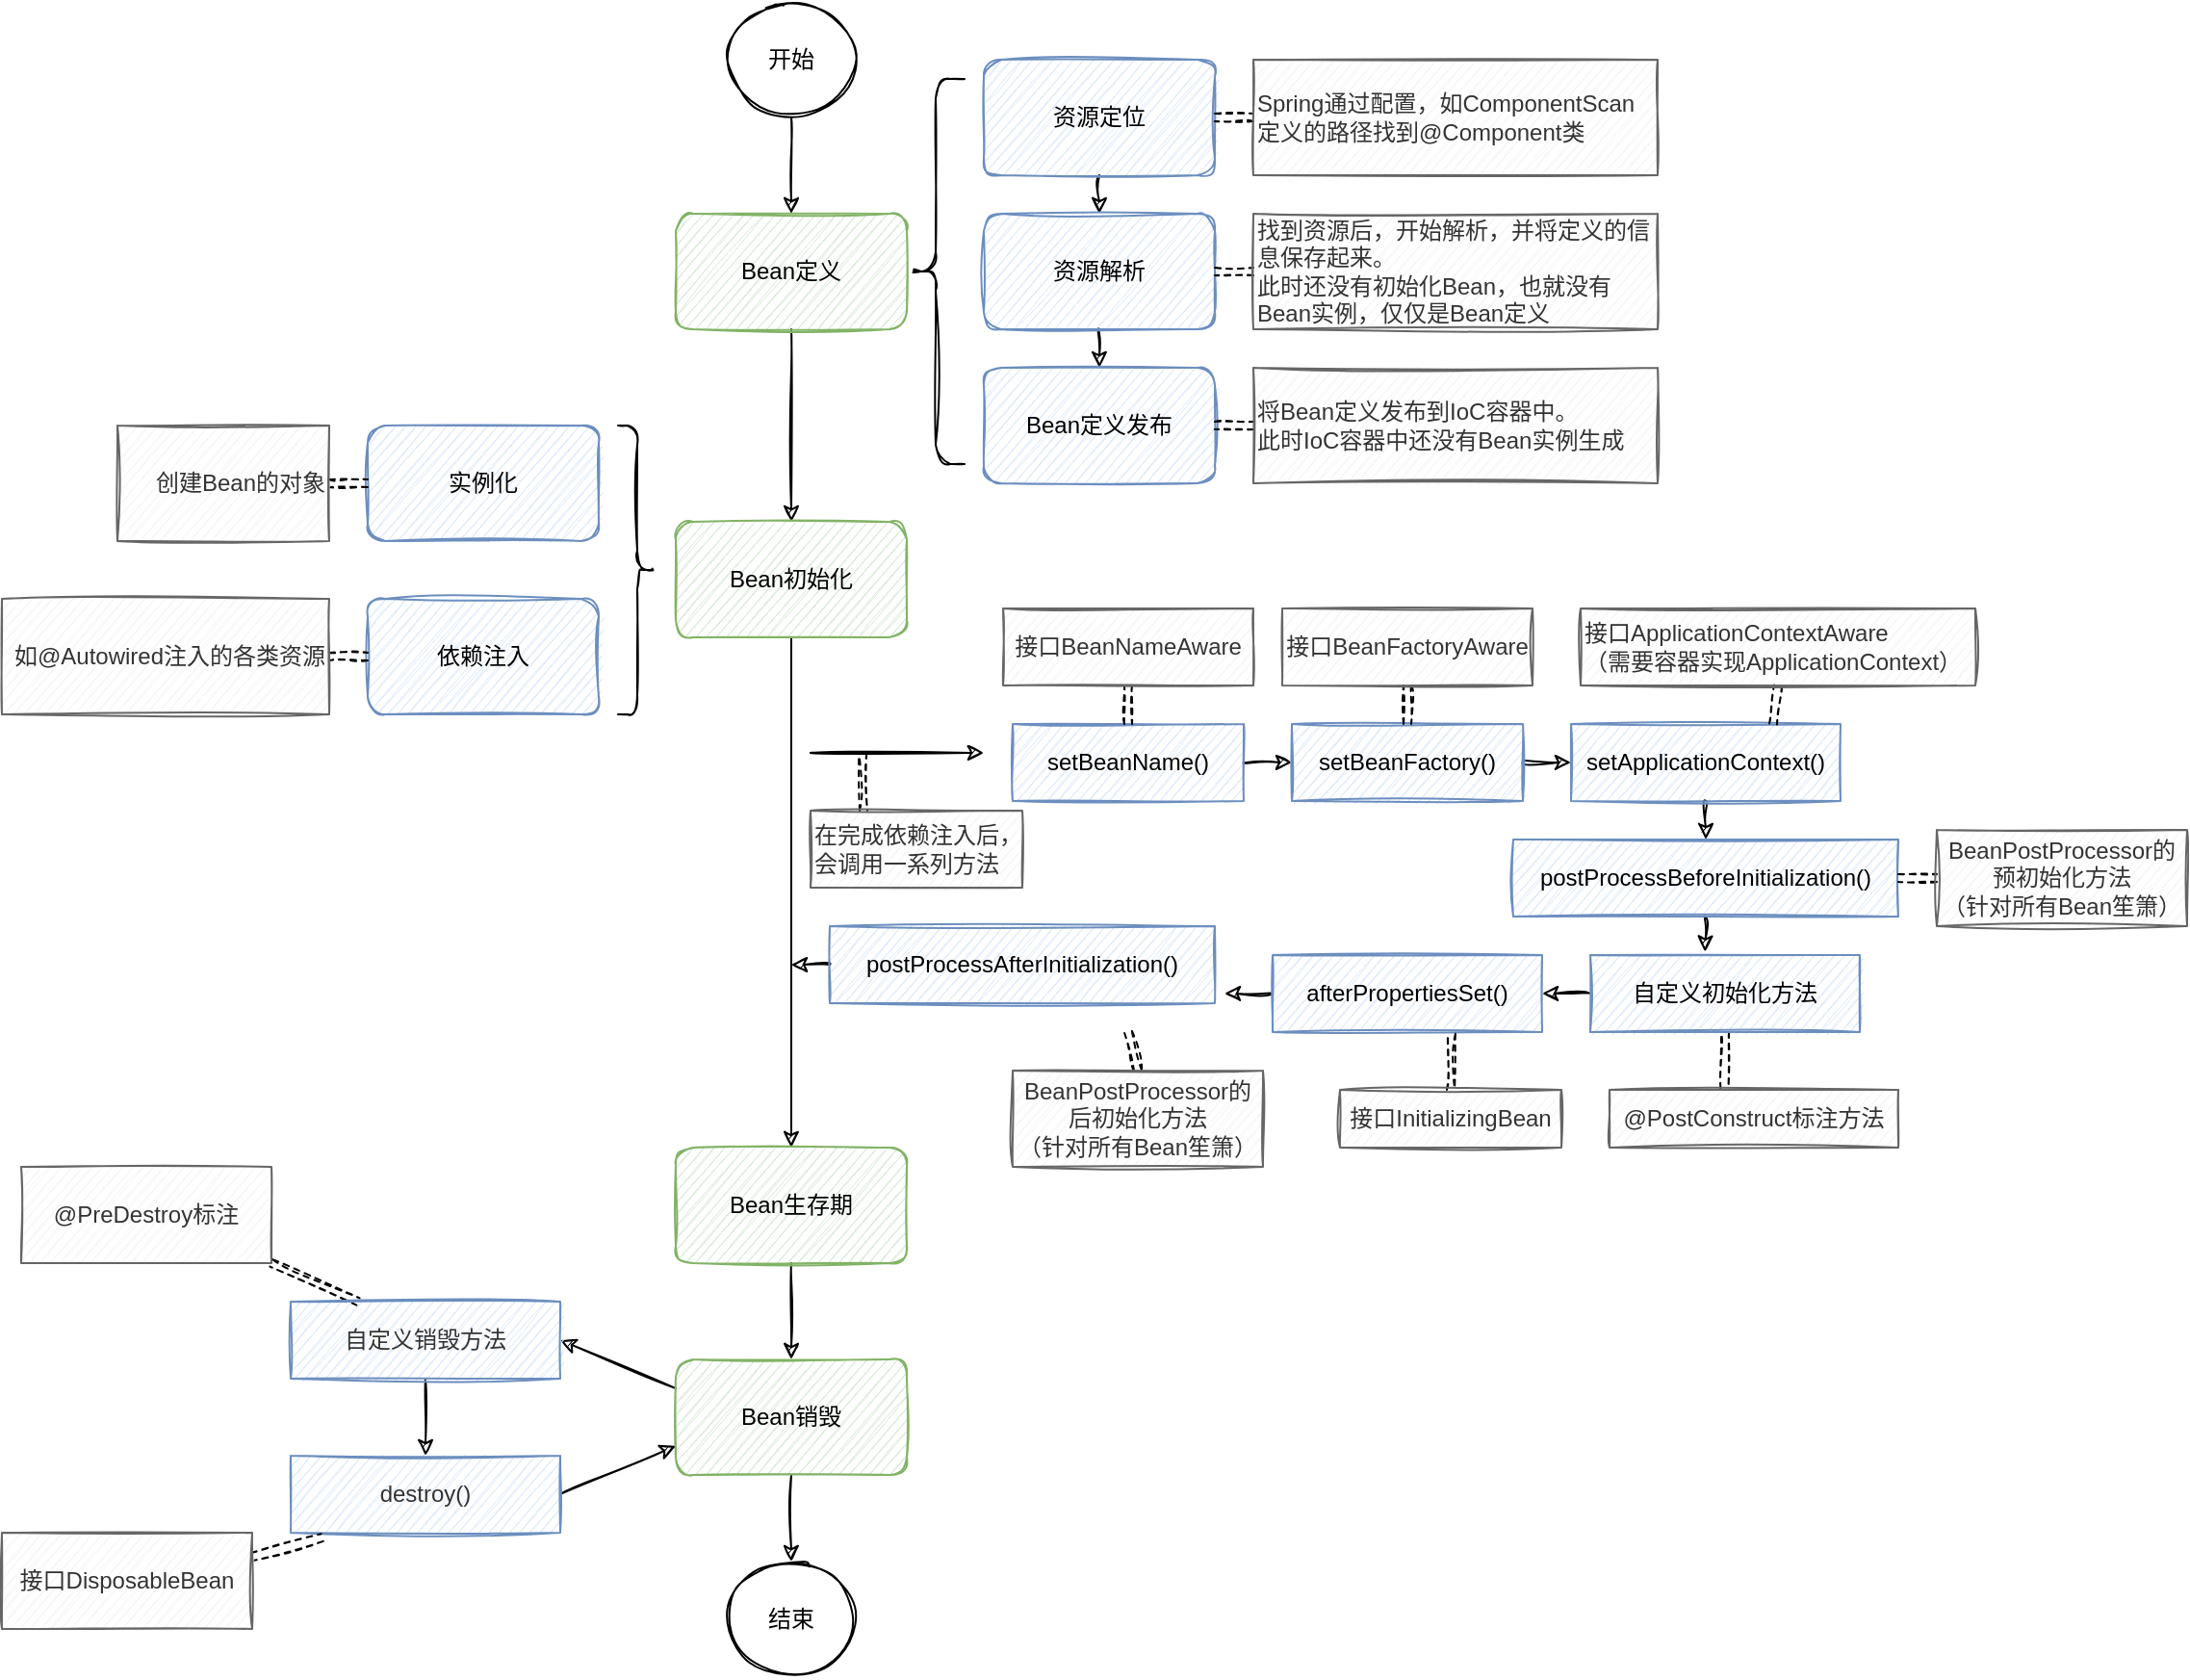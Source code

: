 <mxfile version="16.1.4" type="github">
  <diagram id="LGCer4zTPvA7bBAQgkGl" name="Page-1">
    <mxGraphModel dx="2012" dy="1804" grid="1" gridSize="10" guides="1" tooltips="1" connect="1" arrows="1" fold="1" page="1" pageScale="1" pageWidth="827" pageHeight="1169" math="0" shadow="0">
      <root>
        <mxCell id="0" />
        <mxCell id="1" parent="0" />
        <mxCell id="LGfNkO6MMqkLTUkeUoJ4-10" style="edgeStyle=orthogonalEdgeStyle;rounded=0;sketch=1;orthogonalLoop=1;jettySize=auto;html=1;exitX=0.5;exitY=1;exitDx=0;exitDy=0;entryX=0.5;entryY=0;entryDx=0;entryDy=0;" edge="1" parent="1" source="LGfNkO6MMqkLTUkeUoJ4-6" target="LGfNkO6MMqkLTUkeUoJ4-7">
          <mxGeometry relative="1" as="geometry" />
        </mxCell>
        <mxCell id="LGfNkO6MMqkLTUkeUoJ4-6" value="Bean定义" style="rounded=1;whiteSpace=wrap;html=1;sketch=1;fillColor=#d5e8d4;strokeColor=#82b366;" vertex="1" parent="1">
          <mxGeometry x="260" y="100" width="120" height="60" as="geometry" />
        </mxCell>
        <mxCell id="LGfNkO6MMqkLTUkeUoJ4-11" style="edgeStyle=orthogonalEdgeStyle;rounded=0;sketch=1;orthogonalLoop=1;jettySize=auto;html=1;exitX=0.5;exitY=1;exitDx=0;exitDy=0;entryX=0.5;entryY=0;entryDx=0;entryDy=0;" edge="1" parent="1" source="LGfNkO6MMqkLTUkeUoJ4-7" target="LGfNkO6MMqkLTUkeUoJ4-8">
          <mxGeometry relative="1" as="geometry" />
        </mxCell>
        <mxCell id="LGfNkO6MMqkLTUkeUoJ4-7" value="Bean初始化" style="rounded=1;whiteSpace=wrap;html=1;sketch=1;fillColor=#d5e8d4;strokeColor=#82b366;" vertex="1" parent="1">
          <mxGeometry x="260" y="260" width="120" height="60" as="geometry" />
        </mxCell>
        <mxCell id="LGfNkO6MMqkLTUkeUoJ4-12" style="edgeStyle=orthogonalEdgeStyle;rounded=0;sketch=1;orthogonalLoop=1;jettySize=auto;html=1;exitX=0.5;exitY=1;exitDx=0;exitDy=0;entryX=0.5;entryY=0;entryDx=0;entryDy=0;" edge="1" parent="1" source="LGfNkO6MMqkLTUkeUoJ4-8" target="LGfNkO6MMqkLTUkeUoJ4-9">
          <mxGeometry relative="1" as="geometry" />
        </mxCell>
        <mxCell id="LGfNkO6MMqkLTUkeUoJ4-8" value="Bean生存期" style="rounded=1;whiteSpace=wrap;html=1;sketch=1;fillColor=#d5e8d4;strokeColor=#82b366;" vertex="1" parent="1">
          <mxGeometry x="260" y="585" width="120" height="60" as="geometry" />
        </mxCell>
        <mxCell id="LGfNkO6MMqkLTUkeUoJ4-80" style="edgeStyle=none;rounded=0;sketch=1;orthogonalLoop=1;jettySize=auto;html=1;exitX=0;exitY=0.25;exitDx=0;exitDy=0;entryX=1;entryY=0.5;entryDx=0;entryDy=0;elbow=vertical;" edge="1" parent="1" source="LGfNkO6MMqkLTUkeUoJ4-9" target="LGfNkO6MMqkLTUkeUoJ4-78">
          <mxGeometry relative="1" as="geometry" />
        </mxCell>
        <mxCell id="LGfNkO6MMqkLTUkeUoJ4-89" style="edgeStyle=none;rounded=0;sketch=1;orthogonalLoop=1;jettySize=auto;html=1;exitX=0.5;exitY=1;exitDx=0;exitDy=0;entryX=0.5;entryY=0;entryDx=0;entryDy=0;elbow=vertical;" edge="1" parent="1" source="LGfNkO6MMqkLTUkeUoJ4-9" target="LGfNkO6MMqkLTUkeUoJ4-88">
          <mxGeometry relative="1" as="geometry" />
        </mxCell>
        <mxCell id="LGfNkO6MMqkLTUkeUoJ4-9" value="Bean销毁" style="rounded=1;whiteSpace=wrap;html=1;sketch=1;fillColor=#d5e8d4;strokeColor=#82b366;" vertex="1" parent="1">
          <mxGeometry x="260" y="695" width="120" height="60" as="geometry" />
        </mxCell>
        <mxCell id="LGfNkO6MMqkLTUkeUoJ4-21" style="edgeStyle=orthogonalEdgeStyle;curved=1;rounded=0;sketch=1;orthogonalLoop=1;jettySize=auto;html=1;exitX=0.5;exitY=1;exitDx=0;exitDy=0;entryX=0.5;entryY=0;entryDx=0;entryDy=0;" edge="1" parent="1" source="LGfNkO6MMqkLTUkeUoJ4-13" target="LGfNkO6MMqkLTUkeUoJ4-14">
          <mxGeometry relative="1" as="geometry" />
        </mxCell>
        <mxCell id="LGfNkO6MMqkLTUkeUoJ4-13" value="资源定位" style="rounded=1;whiteSpace=wrap;html=1;sketch=1;fillColor=#dae8fc;strokeColor=#6c8ebf;" vertex="1" parent="1">
          <mxGeometry x="420" y="20" width="120" height="60" as="geometry" />
        </mxCell>
        <mxCell id="LGfNkO6MMqkLTUkeUoJ4-22" style="edgeStyle=orthogonalEdgeStyle;curved=1;rounded=0;sketch=1;orthogonalLoop=1;jettySize=auto;html=1;exitX=0.5;exitY=1;exitDx=0;exitDy=0;entryX=0.5;entryY=0;entryDx=0;entryDy=0;" edge="1" parent="1" source="LGfNkO6MMqkLTUkeUoJ4-14" target="LGfNkO6MMqkLTUkeUoJ4-15">
          <mxGeometry relative="1" as="geometry" />
        </mxCell>
        <mxCell id="LGfNkO6MMqkLTUkeUoJ4-14" value="资源解析" style="rounded=1;whiteSpace=wrap;html=1;sketch=1;fillColor=#dae8fc;strokeColor=#6c8ebf;" vertex="1" parent="1">
          <mxGeometry x="420" y="100" width="120" height="60" as="geometry" />
        </mxCell>
        <mxCell id="LGfNkO6MMqkLTUkeUoJ4-15" value="Bean定义发布" style="rounded=1;whiteSpace=wrap;html=1;sketch=1;fillColor=#dae8fc;strokeColor=#6c8ebf;" vertex="1" parent="1">
          <mxGeometry x="420" y="180" width="120" height="60" as="geometry" />
        </mxCell>
        <mxCell id="LGfNkO6MMqkLTUkeUoJ4-27" style="edgeStyle=orthogonalEdgeStyle;curved=1;rounded=0;sketch=1;orthogonalLoop=1;jettySize=auto;html=1;exitX=0;exitY=0.5;exitDx=0;exitDy=0;entryX=1;entryY=0.5;entryDx=0;entryDy=0;dashed=1;shape=link;" edge="1" parent="1" source="LGfNkO6MMqkLTUkeUoJ4-17" target="LGfNkO6MMqkLTUkeUoJ4-13">
          <mxGeometry relative="1" as="geometry" />
        </mxCell>
        <mxCell id="LGfNkO6MMqkLTUkeUoJ4-17" value="Spring通过配置，如ComponentScan定义的路径找到@Component类" style="text;html=1;strokeColor=#666666;fillColor=#f5f5f5;align=left;verticalAlign=middle;whiteSpace=wrap;rounded=0;sketch=1;fontColor=#333333;" vertex="1" parent="1">
          <mxGeometry x="560" y="20" width="210" height="60" as="geometry" />
        </mxCell>
        <mxCell id="LGfNkO6MMqkLTUkeUoJ4-24" value="" style="shape=curlyBracket;whiteSpace=wrap;html=1;rounded=1;sketch=1;" vertex="1" parent="1">
          <mxGeometry x="380" y="30" width="30" height="200" as="geometry" />
        </mxCell>
        <mxCell id="LGfNkO6MMqkLTUkeUoJ4-29" style="edgeStyle=orthogonalEdgeStyle;curved=1;rounded=0;sketch=1;orthogonalLoop=1;jettySize=auto;html=1;exitX=0;exitY=0.5;exitDx=0;exitDy=0;entryX=1;entryY=0.5;entryDx=0;entryDy=0;shape=link;dashed=1;" edge="1" parent="1" source="LGfNkO6MMqkLTUkeUoJ4-28" target="LGfNkO6MMqkLTUkeUoJ4-14">
          <mxGeometry relative="1" as="geometry" />
        </mxCell>
        <mxCell id="LGfNkO6MMqkLTUkeUoJ4-28" value="找到资源后，开始解析，并将定义的信息保存起来。&lt;br&gt;此时还没有初始化Bean，也就没有Bean实例，仅仅是Bean定义" style="text;html=1;align=left;verticalAlign=middle;whiteSpace=wrap;rounded=0;sketch=1;fillColor=#f5f5f5;fontColor=#333333;strokeColor=#666666;" vertex="1" parent="1">
          <mxGeometry x="560" y="100" width="210" height="60" as="geometry" />
        </mxCell>
        <mxCell id="LGfNkO6MMqkLTUkeUoJ4-31" style="edgeStyle=orthogonalEdgeStyle;curved=1;rounded=0;sketch=1;orthogonalLoop=1;jettySize=auto;html=1;exitX=0;exitY=0.5;exitDx=0;exitDy=0;entryX=1;entryY=0.5;entryDx=0;entryDy=0;shape=link;dashed=1;" edge="1" parent="1" source="LGfNkO6MMqkLTUkeUoJ4-30" target="LGfNkO6MMqkLTUkeUoJ4-15">
          <mxGeometry relative="1" as="geometry" />
        </mxCell>
        <mxCell id="LGfNkO6MMqkLTUkeUoJ4-30" value="将Bean定义发布到IoC容器中。&lt;br&gt;此时IoC容器中还没有Bean实例生成" style="text;html=1;align=left;verticalAlign=middle;whiteSpace=wrap;rounded=0;sketch=1;fillColor=#f5f5f5;fontColor=#333333;strokeColor=#666666;" vertex="1" parent="1">
          <mxGeometry x="560" y="180" width="210" height="60" as="geometry" />
        </mxCell>
        <mxCell id="LGfNkO6MMqkLTUkeUoJ4-32" value="实例化" style="rounded=1;whiteSpace=wrap;html=1;sketch=1;fillColor=#dae8fc;strokeColor=#6c8ebf;" vertex="1" parent="1">
          <mxGeometry x="100" y="210" width="120" height="60" as="geometry" />
        </mxCell>
        <mxCell id="LGfNkO6MMqkLTUkeUoJ4-33" value="依赖注入" style="rounded=1;whiteSpace=wrap;html=1;sketch=1;fillColor=#dae8fc;strokeColor=#6c8ebf;" vertex="1" parent="1">
          <mxGeometry x="100" y="300" width="120" height="60" as="geometry" />
        </mxCell>
        <mxCell id="LGfNkO6MMqkLTUkeUoJ4-34" value="" style="shape=curlyBracket;whiteSpace=wrap;html=1;rounded=1;flipH=1;sketch=1;" vertex="1" parent="1">
          <mxGeometry x="230" y="210" width="20" height="150" as="geometry" />
        </mxCell>
        <mxCell id="LGfNkO6MMqkLTUkeUoJ4-37" style="edgeStyle=orthogonalEdgeStyle;curved=1;rounded=0;sketch=1;orthogonalLoop=1;jettySize=auto;html=1;exitX=1;exitY=0.5;exitDx=0;exitDy=0;entryX=0;entryY=0.5;entryDx=0;entryDy=0;shape=link;dashed=1;" edge="1" parent="1" source="LGfNkO6MMqkLTUkeUoJ4-35" target="LGfNkO6MMqkLTUkeUoJ4-32">
          <mxGeometry relative="1" as="geometry" />
        </mxCell>
        <mxCell id="LGfNkO6MMqkLTUkeUoJ4-35" value="创建Bean的对象" style="text;html=1;strokeColor=#666666;fillColor=#f5f5f5;align=right;verticalAlign=middle;whiteSpace=wrap;rounded=0;sketch=1;fontColor=#333333;" vertex="1" parent="1">
          <mxGeometry x="-30" y="210" width="110" height="60" as="geometry" />
        </mxCell>
        <mxCell id="LGfNkO6MMqkLTUkeUoJ4-38" style="edgeStyle=orthogonalEdgeStyle;curved=1;rounded=0;sketch=1;orthogonalLoop=1;jettySize=auto;html=1;exitX=1;exitY=0.5;exitDx=0;exitDy=0;entryX=0;entryY=0.5;entryDx=0;entryDy=0;shape=link;dashed=1;" edge="1" parent="1" source="LGfNkO6MMqkLTUkeUoJ4-36" target="LGfNkO6MMqkLTUkeUoJ4-33">
          <mxGeometry relative="1" as="geometry" />
        </mxCell>
        <mxCell id="LGfNkO6MMqkLTUkeUoJ4-36" value="如@Autowired注入的各类资源" style="text;html=1;strokeColor=#666666;fillColor=#f5f5f5;align=right;verticalAlign=middle;whiteSpace=wrap;rounded=0;sketch=1;fontColor=#333333;" vertex="1" parent="1">
          <mxGeometry x="-90" y="300" width="170" height="60" as="geometry" />
        </mxCell>
        <mxCell id="LGfNkO6MMqkLTUkeUoJ4-59" style="edgeStyle=orthogonalEdgeStyle;shape=link;curved=1;rounded=0;sketch=1;orthogonalLoop=1;jettySize=auto;html=1;exitX=0.25;exitY=0;exitDx=0;exitDy=0;dashed=1;" edge="1" parent="1" source="LGfNkO6MMqkLTUkeUoJ4-42">
          <mxGeometry relative="1" as="geometry">
            <mxPoint x="357.167" y="380" as="targetPoint" />
          </mxGeometry>
        </mxCell>
        <mxCell id="LGfNkO6MMqkLTUkeUoJ4-42" value="&lt;div&gt;&lt;span&gt;在完成依赖注入后，会调用一系列方法&lt;/span&gt;&lt;/div&gt;" style="text;html=1;strokeColor=#666666;fillColor=#f5f5f5;align=left;verticalAlign=middle;whiteSpace=wrap;rounded=0;sketch=1;fontColor=#333333;" vertex="1" parent="1">
          <mxGeometry x="330" y="410" width="110" height="40" as="geometry" />
        </mxCell>
        <mxCell id="LGfNkO6MMqkLTUkeUoJ4-51" style="edgeStyle=orthogonalEdgeStyle;curved=1;rounded=0;sketch=1;orthogonalLoop=1;jettySize=auto;html=1;exitX=1;exitY=0.5;exitDx=0;exitDy=0;entryX=0;entryY=0.5;entryDx=0;entryDy=0;" edge="1" parent="1" source="LGfNkO6MMqkLTUkeUoJ4-43" target="LGfNkO6MMqkLTUkeUoJ4-44">
          <mxGeometry relative="1" as="geometry" />
        </mxCell>
        <mxCell id="LGfNkO6MMqkLTUkeUoJ4-43" value="setBeanName()" style="rounded=0;whiteSpace=wrap;html=1;sketch=1;fillColor=#dae8fc;strokeColor=#6c8ebf;" vertex="1" parent="1">
          <mxGeometry x="435" y="365" width="120" height="40" as="geometry" />
        </mxCell>
        <mxCell id="LGfNkO6MMqkLTUkeUoJ4-52" style="edgeStyle=orthogonalEdgeStyle;curved=1;rounded=0;sketch=1;orthogonalLoop=1;jettySize=auto;html=1;exitX=1;exitY=0.5;exitDx=0;exitDy=0;entryX=0;entryY=0.5;entryDx=0;entryDy=0;" edge="1" parent="1" source="LGfNkO6MMqkLTUkeUoJ4-44" target="LGfNkO6MMqkLTUkeUoJ4-45">
          <mxGeometry relative="1" as="geometry" />
        </mxCell>
        <mxCell id="LGfNkO6MMqkLTUkeUoJ4-44" value="setBeanFactory()" style="rounded=0;whiteSpace=wrap;html=1;sketch=1;fillColor=#dae8fc;strokeColor=#6c8ebf;" vertex="1" parent="1">
          <mxGeometry x="580" y="365" width="120" height="40" as="geometry" />
        </mxCell>
        <mxCell id="LGfNkO6MMqkLTUkeUoJ4-53" style="edgeStyle=orthogonalEdgeStyle;curved=1;rounded=0;sketch=1;orthogonalLoop=1;jettySize=auto;html=1;exitX=0.5;exitY=1;exitDx=0;exitDy=0;entryX=0.5;entryY=0;entryDx=0;entryDy=0;" edge="1" parent="1" source="LGfNkO6MMqkLTUkeUoJ4-45" target="LGfNkO6MMqkLTUkeUoJ4-46">
          <mxGeometry relative="1" as="geometry" />
        </mxCell>
        <mxCell id="LGfNkO6MMqkLTUkeUoJ4-45" value="setApplicationContext()" style="rounded=0;whiteSpace=wrap;html=1;sketch=1;fillColor=#dae8fc;strokeColor=#6c8ebf;" vertex="1" parent="1">
          <mxGeometry x="725" y="365" width="140" height="40" as="geometry" />
        </mxCell>
        <mxCell id="LGfNkO6MMqkLTUkeUoJ4-54" style="edgeStyle=orthogonalEdgeStyle;curved=1;rounded=0;sketch=1;orthogonalLoop=1;jettySize=auto;html=1;exitX=0.5;exitY=1;exitDx=0;exitDy=0;entryX=0.426;entryY=-0.042;entryDx=0;entryDy=0;entryPerimeter=0;" edge="1" parent="1" source="LGfNkO6MMqkLTUkeUoJ4-46" target="LGfNkO6MMqkLTUkeUoJ4-47">
          <mxGeometry relative="1" as="geometry" />
        </mxCell>
        <mxCell id="LGfNkO6MMqkLTUkeUoJ4-46" value="postProcessBeforeInitialization()" style="rounded=0;whiteSpace=wrap;html=1;sketch=1;fillColor=#dae8fc;strokeColor=#6c8ebf;" vertex="1" parent="1">
          <mxGeometry x="695" y="425" width="200" height="40" as="geometry" />
        </mxCell>
        <mxCell id="LGfNkO6MMqkLTUkeUoJ4-55" style="edgeStyle=orthogonalEdgeStyle;curved=1;rounded=0;sketch=1;orthogonalLoop=1;jettySize=auto;html=1;exitX=0;exitY=0.5;exitDx=0;exitDy=0;entryX=1;entryY=0.5;entryDx=0;entryDy=0;" edge="1" parent="1" source="LGfNkO6MMqkLTUkeUoJ4-47" target="LGfNkO6MMqkLTUkeUoJ4-48">
          <mxGeometry relative="1" as="geometry" />
        </mxCell>
        <mxCell id="LGfNkO6MMqkLTUkeUoJ4-71" style="edgeStyle=none;shape=link;rounded=0;sketch=1;orthogonalLoop=1;jettySize=auto;html=1;exitX=0.5;exitY=1;exitDx=0;exitDy=0;entryX=0.398;entryY=-0.017;entryDx=0;entryDy=0;entryPerimeter=0;dashed=1;elbow=vertical;" edge="1" parent="1" source="LGfNkO6MMqkLTUkeUoJ4-47" target="LGfNkO6MMqkLTUkeUoJ4-69">
          <mxGeometry relative="1" as="geometry" />
        </mxCell>
        <mxCell id="LGfNkO6MMqkLTUkeUoJ4-47" value="自定义初始化方法" style="rounded=0;whiteSpace=wrap;html=1;sketch=1;fillColor=#dae8fc;strokeColor=#6c8ebf;" vertex="1" parent="1">
          <mxGeometry x="735" y="485" width="140" height="40" as="geometry" />
        </mxCell>
        <mxCell id="LGfNkO6MMqkLTUkeUoJ4-56" style="edgeStyle=orthogonalEdgeStyle;curved=1;rounded=0;sketch=1;orthogonalLoop=1;jettySize=auto;html=1;exitX=0;exitY=0.5;exitDx=0;exitDy=0;entryX=1;entryY=0.5;entryDx=0;entryDy=0;" edge="1" parent="1" source="LGfNkO6MMqkLTUkeUoJ4-48">
          <mxGeometry relative="1" as="geometry">
            <mxPoint x="545" y="505" as="targetPoint" />
          </mxGeometry>
        </mxCell>
        <mxCell id="LGfNkO6MMqkLTUkeUoJ4-48" value="afterPropertiesSet()" style="rounded=0;whiteSpace=wrap;html=1;sketch=1;fillColor=#dae8fc;strokeColor=#6c8ebf;" vertex="1" parent="1">
          <mxGeometry x="570" y="485" width="140" height="40" as="geometry" />
        </mxCell>
        <mxCell id="LGfNkO6MMqkLTUkeUoJ4-57" style="edgeStyle=orthogonalEdgeStyle;curved=1;rounded=0;sketch=1;orthogonalLoop=1;jettySize=auto;html=1;exitX=0;exitY=0.5;exitDx=0;exitDy=0;" edge="1" parent="1" source="LGfNkO6MMqkLTUkeUoJ4-50">
          <mxGeometry relative="1" as="geometry">
            <mxPoint x="320" y="490" as="targetPoint" />
          </mxGeometry>
        </mxCell>
        <mxCell id="LGfNkO6MMqkLTUkeUoJ4-50" value="postProcessAfterInitialization()" style="rounded=0;whiteSpace=wrap;html=1;sketch=1;fillColor=#dae8fc;strokeColor=#6c8ebf;" vertex="1" parent="1">
          <mxGeometry x="340" y="470" width="200" height="40" as="geometry" />
        </mxCell>
        <mxCell id="LGfNkO6MMqkLTUkeUoJ4-58" value="" style="endArrow=classic;html=1;rounded=0;sketch=1;curved=1;" edge="1" parent="1">
          <mxGeometry width="50" height="50" relative="1" as="geometry">
            <mxPoint x="330" y="380" as="sourcePoint" />
            <mxPoint x="420" y="380" as="targetPoint" />
          </mxGeometry>
        </mxCell>
        <mxCell id="LGfNkO6MMqkLTUkeUoJ4-61" style="edgeStyle=orthogonalEdgeStyle;shape=link;curved=1;rounded=0;sketch=1;orthogonalLoop=1;jettySize=auto;html=1;exitX=0.5;exitY=1;exitDx=0;exitDy=0;entryX=0.5;entryY=0;entryDx=0;entryDy=0;dashed=1;" edge="1" parent="1" source="LGfNkO6MMqkLTUkeUoJ4-60" target="LGfNkO6MMqkLTUkeUoJ4-43">
          <mxGeometry relative="1" as="geometry" />
        </mxCell>
        <mxCell id="LGfNkO6MMqkLTUkeUoJ4-60" value="接口BeanNameAware" style="text;html=1;strokeColor=#666666;fillColor=#f5f5f5;align=center;verticalAlign=middle;whiteSpace=wrap;rounded=0;sketch=1;fontColor=#333333;" vertex="1" parent="1">
          <mxGeometry x="430" y="305" width="130" height="40" as="geometry" />
        </mxCell>
        <mxCell id="LGfNkO6MMqkLTUkeUoJ4-66" style="edgeStyle=none;shape=link;rounded=0;sketch=1;orthogonalLoop=1;jettySize=auto;html=1;exitX=0.5;exitY=1;exitDx=0;exitDy=0;entryX=0.5;entryY=0;entryDx=0;entryDy=0;dashed=1;elbow=vertical;" edge="1" parent="1" source="LGfNkO6MMqkLTUkeUoJ4-62" target="LGfNkO6MMqkLTUkeUoJ4-44">
          <mxGeometry relative="1" as="geometry" />
        </mxCell>
        <mxCell id="LGfNkO6MMqkLTUkeUoJ4-62" value="接口BeanFactoryAware" style="text;html=1;strokeColor=#666666;fillColor=#f5f5f5;align=center;verticalAlign=middle;whiteSpace=wrap;rounded=0;sketch=1;fontColor=#333333;" vertex="1" parent="1">
          <mxGeometry x="575" y="305" width="130" height="40" as="geometry" />
        </mxCell>
        <mxCell id="LGfNkO6MMqkLTUkeUoJ4-67" style="edgeStyle=none;shape=link;rounded=0;sketch=1;orthogonalLoop=1;jettySize=auto;html=1;exitX=0.5;exitY=1;exitDx=0;exitDy=0;entryX=0.75;entryY=0;entryDx=0;entryDy=0;dashed=1;elbow=vertical;" edge="1" parent="1" source="LGfNkO6MMqkLTUkeUoJ4-63" target="LGfNkO6MMqkLTUkeUoJ4-45">
          <mxGeometry relative="1" as="geometry" />
        </mxCell>
        <mxCell id="LGfNkO6MMqkLTUkeUoJ4-63" value="接口ApplicationContextAware&lt;br&gt;（需要容器实现ApplicationContext）" style="text;html=1;strokeColor=#666666;fillColor=#f5f5f5;align=left;verticalAlign=middle;whiteSpace=wrap;rounded=0;sketch=1;fontColor=#333333;" vertex="1" parent="1">
          <mxGeometry x="730" y="305" width="205" height="40" as="geometry" />
        </mxCell>
        <mxCell id="LGfNkO6MMqkLTUkeUoJ4-68" style="edgeStyle=none;shape=link;rounded=0;sketch=1;orthogonalLoop=1;jettySize=auto;html=1;exitX=0;exitY=0.5;exitDx=0;exitDy=0;entryX=1;entryY=0.5;entryDx=0;entryDy=0;dashed=1;elbow=vertical;" edge="1" parent="1" source="LGfNkO6MMqkLTUkeUoJ4-64" target="LGfNkO6MMqkLTUkeUoJ4-46">
          <mxGeometry relative="1" as="geometry" />
        </mxCell>
        <mxCell id="LGfNkO6MMqkLTUkeUoJ4-64" value="BeanPostProcessor的预初始化方法&lt;br&gt;（针对所有Bean笙箫）" style="text;html=1;strokeColor=#666666;fillColor=#f5f5f5;align=center;verticalAlign=middle;whiteSpace=wrap;rounded=0;sketch=1;fontColor=#333333;" vertex="1" parent="1">
          <mxGeometry x="915" y="420" width="130" height="50" as="geometry" />
        </mxCell>
        <mxCell id="LGfNkO6MMqkLTUkeUoJ4-69" value="@PostConstruct标注方法" style="text;html=1;strokeColor=#666666;fillColor=#f5f5f5;align=center;verticalAlign=middle;whiteSpace=wrap;rounded=0;sketch=1;fontColor=#333333;" vertex="1" parent="1">
          <mxGeometry x="745" y="555" width="150" height="30" as="geometry" />
        </mxCell>
        <mxCell id="LGfNkO6MMqkLTUkeUoJ4-73" style="edgeStyle=none;shape=link;rounded=0;sketch=1;orthogonalLoop=1;jettySize=auto;html=1;exitX=0.5;exitY=0;exitDx=0;exitDy=0;entryX=0.664;entryY=1.021;entryDx=0;entryDy=0;entryPerimeter=0;dashed=1;elbow=vertical;" edge="1" parent="1" source="LGfNkO6MMqkLTUkeUoJ4-72" target="LGfNkO6MMqkLTUkeUoJ4-48">
          <mxGeometry relative="1" as="geometry" />
        </mxCell>
        <mxCell id="LGfNkO6MMqkLTUkeUoJ4-72" value="接口InitializingBean" style="text;html=1;strokeColor=#666666;fillColor=#f5f5f5;align=center;verticalAlign=middle;whiteSpace=wrap;rounded=0;sketch=1;fontColor=#333333;" vertex="1" parent="1">
          <mxGeometry x="605" y="555" width="115" height="30" as="geometry" />
        </mxCell>
        <mxCell id="LGfNkO6MMqkLTUkeUoJ4-76" style="edgeStyle=none;shape=link;rounded=0;sketch=1;orthogonalLoop=1;jettySize=auto;html=1;exitX=0.5;exitY=0;exitDx=0;exitDy=0;entryX=0.75;entryY=1;entryDx=0;entryDy=0;dashed=1;elbow=vertical;" edge="1" parent="1" source="LGfNkO6MMqkLTUkeUoJ4-75">
          <mxGeometry relative="1" as="geometry">
            <mxPoint x="495" y="525" as="targetPoint" />
          </mxGeometry>
        </mxCell>
        <mxCell id="LGfNkO6MMqkLTUkeUoJ4-75" value="BeanPostProcessor的后初始化方法&lt;br&gt;（针对所有Bean笙箫）" style="text;html=1;strokeColor=#666666;fillColor=#f5f5f5;align=center;verticalAlign=middle;whiteSpace=wrap;rounded=0;sketch=1;fontColor=#333333;" vertex="1" parent="1">
          <mxGeometry x="435" y="545" width="130" height="50" as="geometry" />
        </mxCell>
        <mxCell id="LGfNkO6MMqkLTUkeUoJ4-83" style="edgeStyle=none;rounded=0;sketch=1;orthogonalLoop=1;jettySize=auto;html=1;exitX=1;exitY=1;exitDx=0;exitDy=0;entryX=0.25;entryY=0;entryDx=0;entryDy=0;elbow=vertical;shape=link;dashed=1;" edge="1" parent="1" source="LGfNkO6MMqkLTUkeUoJ4-77" target="LGfNkO6MMqkLTUkeUoJ4-78">
          <mxGeometry relative="1" as="geometry" />
        </mxCell>
        <mxCell id="LGfNkO6MMqkLTUkeUoJ4-77" value="@PreDestroy标注" style="text;html=1;strokeColor=#666666;fillColor=#f5f5f5;align=center;verticalAlign=middle;whiteSpace=wrap;rounded=0;sketch=1;fontColor=#333333;" vertex="1" parent="1">
          <mxGeometry x="-80" y="595" width="130" height="50" as="geometry" />
        </mxCell>
        <mxCell id="LGfNkO6MMqkLTUkeUoJ4-81" style="edgeStyle=none;rounded=0;sketch=1;orthogonalLoop=1;jettySize=auto;html=1;exitX=0.5;exitY=1;exitDx=0;exitDy=0;entryX=0.5;entryY=0;entryDx=0;entryDy=0;elbow=vertical;" edge="1" parent="1" source="LGfNkO6MMqkLTUkeUoJ4-78" target="LGfNkO6MMqkLTUkeUoJ4-79">
          <mxGeometry relative="1" as="geometry" />
        </mxCell>
        <mxCell id="LGfNkO6MMqkLTUkeUoJ4-78" value="&lt;span style=&quot;color: rgb(51 , 51 , 51)&quot;&gt;自定义销毁方法&lt;/span&gt;" style="rounded=0;whiteSpace=wrap;html=1;sketch=1;fillColor=#dae8fc;strokeColor=#6c8ebf;" vertex="1" parent="1">
          <mxGeometry x="60" y="665" width="140" height="40" as="geometry" />
        </mxCell>
        <mxCell id="LGfNkO6MMqkLTUkeUoJ4-82" style="edgeStyle=none;rounded=0;sketch=1;orthogonalLoop=1;jettySize=auto;html=1;exitX=1;exitY=0.5;exitDx=0;exitDy=0;entryX=0;entryY=0.75;entryDx=0;entryDy=0;elbow=vertical;" edge="1" parent="1" source="LGfNkO6MMqkLTUkeUoJ4-79" target="LGfNkO6MMqkLTUkeUoJ4-9">
          <mxGeometry relative="1" as="geometry" />
        </mxCell>
        <mxCell id="LGfNkO6MMqkLTUkeUoJ4-79" value="&lt;span style=&quot;color: rgb(51 , 51 , 51)&quot;&gt;destroy()&lt;/span&gt;" style="rounded=0;whiteSpace=wrap;html=1;sketch=1;fillColor=#dae8fc;strokeColor=#6c8ebf;" vertex="1" parent="1">
          <mxGeometry x="60" y="745" width="140" height="40" as="geometry" />
        </mxCell>
        <mxCell id="LGfNkO6MMqkLTUkeUoJ4-85" style="edgeStyle=none;shape=link;rounded=0;sketch=1;orthogonalLoop=1;jettySize=auto;html=1;exitX=1;exitY=0.25;exitDx=0;exitDy=0;entryX=0.117;entryY=1.063;entryDx=0;entryDy=0;entryPerimeter=0;dashed=1;elbow=vertical;" edge="1" parent="1" source="LGfNkO6MMqkLTUkeUoJ4-84" target="LGfNkO6MMqkLTUkeUoJ4-79">
          <mxGeometry relative="1" as="geometry" />
        </mxCell>
        <mxCell id="LGfNkO6MMqkLTUkeUoJ4-84" value="接口DisposableBean" style="text;html=1;strokeColor=#666666;fillColor=#f5f5f5;align=center;verticalAlign=middle;whiteSpace=wrap;rounded=0;sketch=1;fontColor=#333333;" vertex="1" parent="1">
          <mxGeometry x="-90" y="785" width="130" height="50" as="geometry" />
        </mxCell>
        <mxCell id="LGfNkO6MMqkLTUkeUoJ4-87" style="edgeStyle=none;rounded=0;sketch=1;orthogonalLoop=1;jettySize=auto;html=1;exitX=0.5;exitY=1;exitDx=0;exitDy=0;entryX=0.5;entryY=0;entryDx=0;entryDy=0;elbow=vertical;" edge="1" parent="1" source="LGfNkO6MMqkLTUkeUoJ4-86" target="LGfNkO6MMqkLTUkeUoJ4-6">
          <mxGeometry relative="1" as="geometry" />
        </mxCell>
        <mxCell id="LGfNkO6MMqkLTUkeUoJ4-86" value="开始" style="ellipse;whiteSpace=wrap;html=1;sketch=1;" vertex="1" parent="1">
          <mxGeometry x="285" y="-10" width="70" height="60" as="geometry" />
        </mxCell>
        <mxCell id="LGfNkO6MMqkLTUkeUoJ4-88" value="结束" style="ellipse;whiteSpace=wrap;html=1;sketch=1;" vertex="1" parent="1">
          <mxGeometry x="285" y="800" width="70" height="60" as="geometry" />
        </mxCell>
      </root>
    </mxGraphModel>
  </diagram>
</mxfile>
